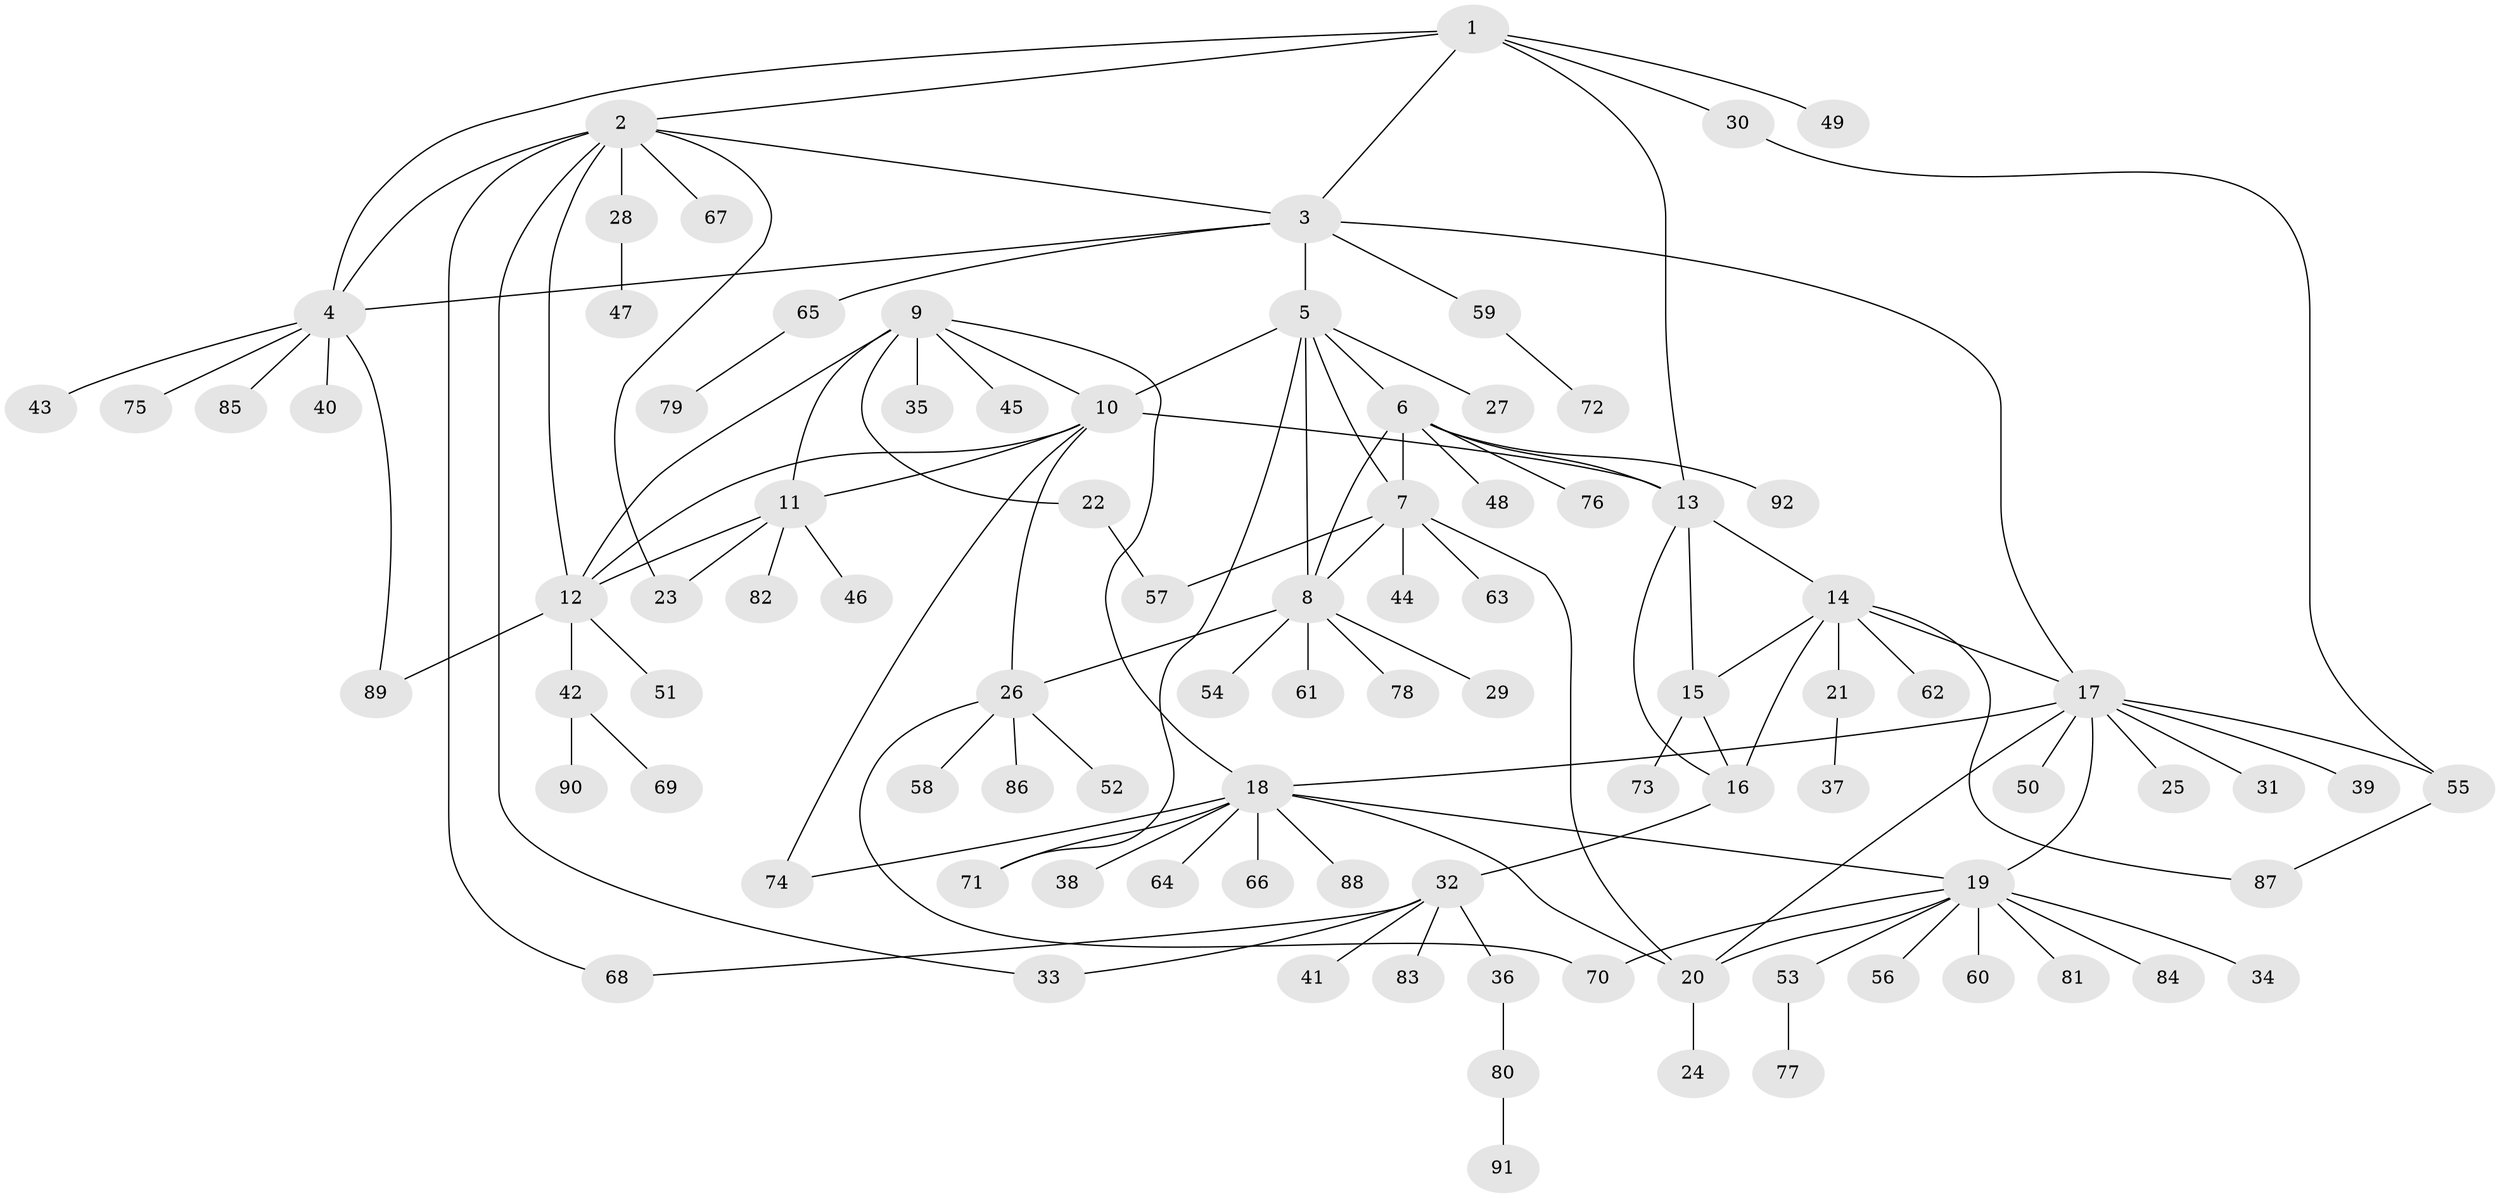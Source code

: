 // coarse degree distribution, {7: 0.06153846153846154, 6: 0.1076923076923077, 1: 0.49230769230769234, 5: 0.06153846153846154, 9: 0.046153846153846156, 4: 0.015384615384615385, 3: 0.015384615384615385, 2: 0.18461538461538463, 8: 0.015384615384615385}
// Generated by graph-tools (version 1.1) at 2025/37/03/04/25 23:37:35]
// undirected, 92 vertices, 123 edges
graph export_dot {
  node [color=gray90,style=filled];
  1;
  2;
  3;
  4;
  5;
  6;
  7;
  8;
  9;
  10;
  11;
  12;
  13;
  14;
  15;
  16;
  17;
  18;
  19;
  20;
  21;
  22;
  23;
  24;
  25;
  26;
  27;
  28;
  29;
  30;
  31;
  32;
  33;
  34;
  35;
  36;
  37;
  38;
  39;
  40;
  41;
  42;
  43;
  44;
  45;
  46;
  47;
  48;
  49;
  50;
  51;
  52;
  53;
  54;
  55;
  56;
  57;
  58;
  59;
  60;
  61;
  62;
  63;
  64;
  65;
  66;
  67;
  68;
  69;
  70;
  71;
  72;
  73;
  74;
  75;
  76;
  77;
  78;
  79;
  80;
  81;
  82;
  83;
  84;
  85;
  86;
  87;
  88;
  89;
  90;
  91;
  92;
  1 -- 2;
  1 -- 3;
  1 -- 4;
  1 -- 13;
  1 -- 30;
  1 -- 49;
  2 -- 3;
  2 -- 4;
  2 -- 12;
  2 -- 23;
  2 -- 28;
  2 -- 33;
  2 -- 67;
  2 -- 68;
  3 -- 4;
  3 -- 5;
  3 -- 17;
  3 -- 59;
  3 -- 65;
  4 -- 40;
  4 -- 43;
  4 -- 75;
  4 -- 85;
  4 -- 89;
  5 -- 6;
  5 -- 7;
  5 -- 8;
  5 -- 10;
  5 -- 27;
  5 -- 71;
  6 -- 7;
  6 -- 8;
  6 -- 13;
  6 -- 48;
  6 -- 76;
  6 -- 92;
  7 -- 8;
  7 -- 20;
  7 -- 44;
  7 -- 57;
  7 -- 63;
  8 -- 26;
  8 -- 29;
  8 -- 54;
  8 -- 61;
  8 -- 78;
  9 -- 10;
  9 -- 11;
  9 -- 12;
  9 -- 18;
  9 -- 22;
  9 -- 35;
  9 -- 45;
  10 -- 11;
  10 -- 12;
  10 -- 13;
  10 -- 26;
  10 -- 74;
  11 -- 12;
  11 -- 23;
  11 -- 46;
  11 -- 82;
  12 -- 42;
  12 -- 51;
  12 -- 89;
  13 -- 14;
  13 -- 15;
  13 -- 16;
  14 -- 15;
  14 -- 16;
  14 -- 17;
  14 -- 21;
  14 -- 62;
  14 -- 87;
  15 -- 16;
  15 -- 73;
  16 -- 32;
  17 -- 18;
  17 -- 19;
  17 -- 20;
  17 -- 25;
  17 -- 31;
  17 -- 39;
  17 -- 50;
  17 -- 55;
  18 -- 19;
  18 -- 20;
  18 -- 38;
  18 -- 64;
  18 -- 66;
  18 -- 71;
  18 -- 74;
  18 -- 88;
  19 -- 20;
  19 -- 34;
  19 -- 53;
  19 -- 56;
  19 -- 60;
  19 -- 70;
  19 -- 81;
  19 -- 84;
  20 -- 24;
  21 -- 37;
  22 -- 57;
  26 -- 52;
  26 -- 58;
  26 -- 70;
  26 -- 86;
  28 -- 47;
  30 -- 55;
  32 -- 33;
  32 -- 36;
  32 -- 41;
  32 -- 68;
  32 -- 83;
  36 -- 80;
  42 -- 69;
  42 -- 90;
  53 -- 77;
  55 -- 87;
  59 -- 72;
  65 -- 79;
  80 -- 91;
}
